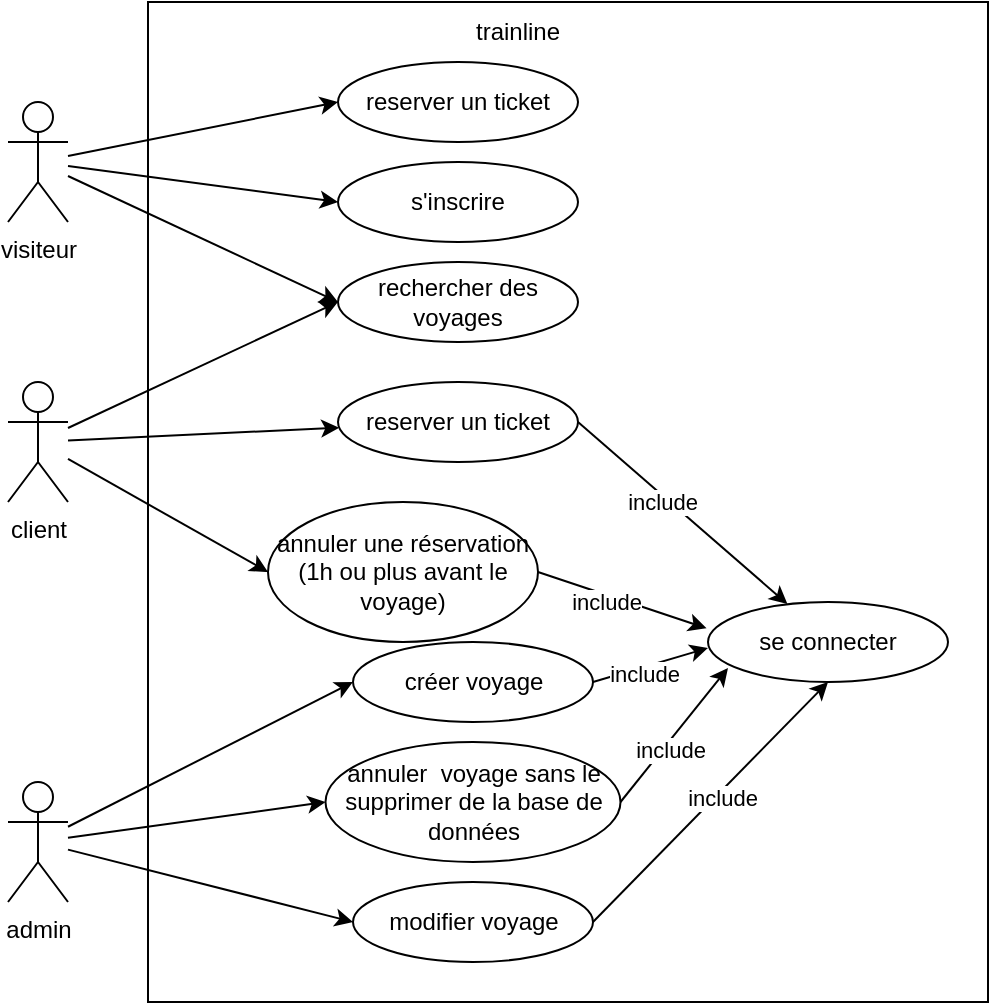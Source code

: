 <mxfile>
    <diagram id="qK0b0RqJxxHIqV9NO0PH" name="Page-1">
        <mxGraphModel dx="913" dy="511" grid="1" gridSize="10" guides="1" tooltips="1" connect="1" arrows="1" fold="1" page="1" pageScale="1" pageWidth="850" pageHeight="1100" math="0" shadow="0">
            <root>
                <mxCell id="0"/>
                <mxCell id="1" parent="0"/>
                <mxCell id="2" value="" style="rounded=0;whiteSpace=wrap;html=1;" vertex="1" parent="1">
                    <mxGeometry x="230" y="10" width="420" height="500" as="geometry"/>
                </mxCell>
                <mxCell id="3" value="trainline" style="text;html=1;strokeColor=none;fillColor=none;align=center;verticalAlign=middle;whiteSpace=wrap;rounded=0;" vertex="1" parent="1">
                    <mxGeometry x="385" y="10" width="60" height="30" as="geometry"/>
                </mxCell>
                <mxCell id="21" style="edgeStyle=none;html=1;entryX=0;entryY=0.5;entryDx=0;entryDy=0;" edge="1" parent="1" source="4" target="8">
                    <mxGeometry relative="1" as="geometry"/>
                </mxCell>
                <mxCell id="22" style="edgeStyle=none;html=1;entryX=0;entryY=0.5;entryDx=0;entryDy=0;" edge="1" parent="1" source="4" target="10">
                    <mxGeometry relative="1" as="geometry"/>
                </mxCell>
                <mxCell id="23" style="edgeStyle=none;html=1;entryX=0;entryY=0.5;entryDx=0;entryDy=0;" edge="1" parent="1" source="4" target="11">
                    <mxGeometry relative="1" as="geometry"/>
                </mxCell>
                <mxCell id="4" value="visiteur" style="shape=umlActor;verticalLabelPosition=bottom;verticalAlign=top;html=1;outlineConnect=0;" vertex="1" parent="1">
                    <mxGeometry x="160" y="60" width="30" height="60" as="geometry"/>
                </mxCell>
                <mxCell id="24" style="edgeStyle=none;html=1;entryX=0;entryY=0.5;entryDx=0;entryDy=0;" edge="1" parent="1" source="5" target="11">
                    <mxGeometry relative="1" as="geometry"/>
                </mxCell>
                <mxCell id="25" style="edgeStyle=none;html=1;" edge="1" parent="1" source="5" target="12">
                    <mxGeometry relative="1" as="geometry"/>
                </mxCell>
                <mxCell id="26" style="edgeStyle=none;html=1;entryX=0;entryY=0.5;entryDx=0;entryDy=0;" edge="1" parent="1" source="5" target="13">
                    <mxGeometry relative="1" as="geometry"/>
                </mxCell>
                <mxCell id="5" value="client" style="shape=umlActor;verticalLabelPosition=bottom;verticalAlign=top;html=1;outlineConnect=0;" vertex="1" parent="1">
                    <mxGeometry x="160" y="200" width="30" height="60" as="geometry"/>
                </mxCell>
                <mxCell id="8" value="reserver un ticket" style="ellipse;whiteSpace=wrap;html=1;" vertex="1" parent="1">
                    <mxGeometry x="325" y="40" width="120" height="40" as="geometry"/>
                </mxCell>
                <mxCell id="10" value="s'inscrire" style="ellipse;whiteSpace=wrap;html=1;" vertex="1" parent="1">
                    <mxGeometry x="325" y="90" width="120" height="40" as="geometry"/>
                </mxCell>
                <mxCell id="11" value="rechercher des voyages" style="ellipse;whiteSpace=wrap;html=1;" vertex="1" parent="1">
                    <mxGeometry x="325" y="140" width="120" height="40" as="geometry"/>
                </mxCell>
                <mxCell id="33" style="edgeStyle=none;html=1;entryX=0.331;entryY=0.026;entryDx=0;entryDy=0;entryPerimeter=0;exitX=1;exitY=0.5;exitDx=0;exitDy=0;" edge="1" parent="1" source="12" target="20">
                    <mxGeometry relative="1" as="geometry"/>
                </mxCell>
                <mxCell id="34" value="include" style="edgeLabel;html=1;align=center;verticalAlign=middle;resizable=0;points=[];" vertex="1" connectable="0" parent="33">
                    <mxGeometry x="-0.174" y="-3" relative="1" as="geometry">
                        <mxPoint as="offset"/>
                    </mxGeometry>
                </mxCell>
                <mxCell id="12" value="reserver un ticket" style="ellipse;whiteSpace=wrap;html=1;" vertex="1" parent="1">
                    <mxGeometry x="325" y="200" width="120" height="40" as="geometry"/>
                </mxCell>
                <mxCell id="13" value="annuler une réservation (1h ou plus avant le voyage)" style="ellipse;whiteSpace=wrap;html=1;" vertex="1" parent="1">
                    <mxGeometry x="290" y="260" width="135" height="70" as="geometry"/>
                </mxCell>
                <mxCell id="27" style="edgeStyle=none;html=1;entryX=0;entryY=0.5;entryDx=0;entryDy=0;" edge="1" parent="1" source="14" target="17">
                    <mxGeometry relative="1" as="geometry"/>
                </mxCell>
                <mxCell id="28" style="edgeStyle=none;html=1;entryX=0;entryY=0.5;entryDx=0;entryDy=0;" edge="1" parent="1" source="14" target="18">
                    <mxGeometry relative="1" as="geometry"/>
                </mxCell>
                <mxCell id="29" style="edgeStyle=none;html=1;entryX=0;entryY=0.5;entryDx=0;entryDy=0;" edge="1" parent="1" source="14" target="19">
                    <mxGeometry relative="1" as="geometry"/>
                </mxCell>
                <mxCell id="14" value="admin" style="shape=umlActor;verticalLabelPosition=bottom;verticalAlign=top;html=1;outlineConnect=0;" vertex="1" parent="1">
                    <mxGeometry x="160" y="400" width="30" height="60" as="geometry"/>
                </mxCell>
                <mxCell id="17" value="créer voyage" style="ellipse;whiteSpace=wrap;html=1;" vertex="1" parent="1">
                    <mxGeometry x="332.5" y="330" width="120" height="40" as="geometry"/>
                </mxCell>
                <mxCell id="18" value="annuler&amp;nbsp; voyage sans le supprimer de la base de données" style="ellipse;whiteSpace=wrap;html=1;" vertex="1" parent="1">
                    <mxGeometry x="318.75" y="380" width="147.5" height="60" as="geometry"/>
                </mxCell>
                <mxCell id="42" style="edgeStyle=none;html=1;entryX=0.5;entryY=1;entryDx=0;entryDy=0;exitX=1;exitY=0.5;exitDx=0;exitDy=0;" edge="1" parent="1" source="19" target="20">
                    <mxGeometry relative="1" as="geometry"/>
                </mxCell>
                <mxCell id="43" value="include" style="edgeLabel;html=1;align=center;verticalAlign=middle;resizable=0;points=[];" vertex="1" connectable="0" parent="42">
                    <mxGeometry x="0.058" y="-3" relative="1" as="geometry">
                        <mxPoint y="-1" as="offset"/>
                    </mxGeometry>
                </mxCell>
                <mxCell id="19" value="modifier voyage" style="ellipse;whiteSpace=wrap;html=1;" vertex="1" parent="1">
                    <mxGeometry x="332.5" y="450" width="120" height="40" as="geometry"/>
                </mxCell>
                <mxCell id="20" value="se connecter" style="ellipse;whiteSpace=wrap;html=1;" vertex="1" parent="1">
                    <mxGeometry x="510" y="310" width="120" height="40" as="geometry"/>
                </mxCell>
                <mxCell id="35" style="edgeStyle=none;html=1;entryX=-0.006;entryY=0.329;entryDx=0;entryDy=0;entryPerimeter=0;exitX=1;exitY=0.5;exitDx=0;exitDy=0;" edge="1" parent="1" source="13" target="20">
                    <mxGeometry relative="1" as="geometry">
                        <mxPoint x="455" y="230" as="sourcePoint"/>
                        <mxPoint x="529.96" y="330.0" as="targetPoint"/>
                    </mxGeometry>
                </mxCell>
                <mxCell id="36" value="include" style="edgeLabel;html=1;align=center;verticalAlign=middle;resizable=0;points=[];" vertex="1" connectable="0" parent="35">
                    <mxGeometry x="-0.174" y="-3" relative="1" as="geometry">
                        <mxPoint as="offset"/>
                    </mxGeometry>
                </mxCell>
                <mxCell id="37" style="edgeStyle=none;html=1;exitX=1;exitY=0.5;exitDx=0;exitDy=0;" edge="1" parent="1" source="17">
                    <mxGeometry relative="1" as="geometry">
                        <mxPoint x="435.0" y="305.0" as="sourcePoint"/>
                        <mxPoint x="510" y="333" as="targetPoint"/>
                    </mxGeometry>
                </mxCell>
                <mxCell id="38" value="include" style="edgeLabel;html=1;align=center;verticalAlign=middle;resizable=0;points=[];" vertex="1" connectable="0" parent="37">
                    <mxGeometry x="-0.174" y="-3" relative="1" as="geometry">
                        <mxPoint as="offset"/>
                    </mxGeometry>
                </mxCell>
                <mxCell id="40" style="edgeStyle=none;html=1;exitX=1;exitY=0.5;exitDx=0;exitDy=0;" edge="1" parent="1" source="18">
                    <mxGeometry relative="1" as="geometry">
                        <mxPoint x="462.5" y="360.0" as="sourcePoint"/>
                        <mxPoint x="520" y="343" as="targetPoint"/>
                    </mxGeometry>
                </mxCell>
                <mxCell id="41" value="include" style="edgeLabel;html=1;align=center;verticalAlign=middle;resizable=0;points=[];" vertex="1" connectable="0" parent="40">
                    <mxGeometry x="-0.174" y="-3" relative="1" as="geometry">
                        <mxPoint as="offset"/>
                    </mxGeometry>
                </mxCell>
            </root>
        </mxGraphModel>
    </diagram>
</mxfile>